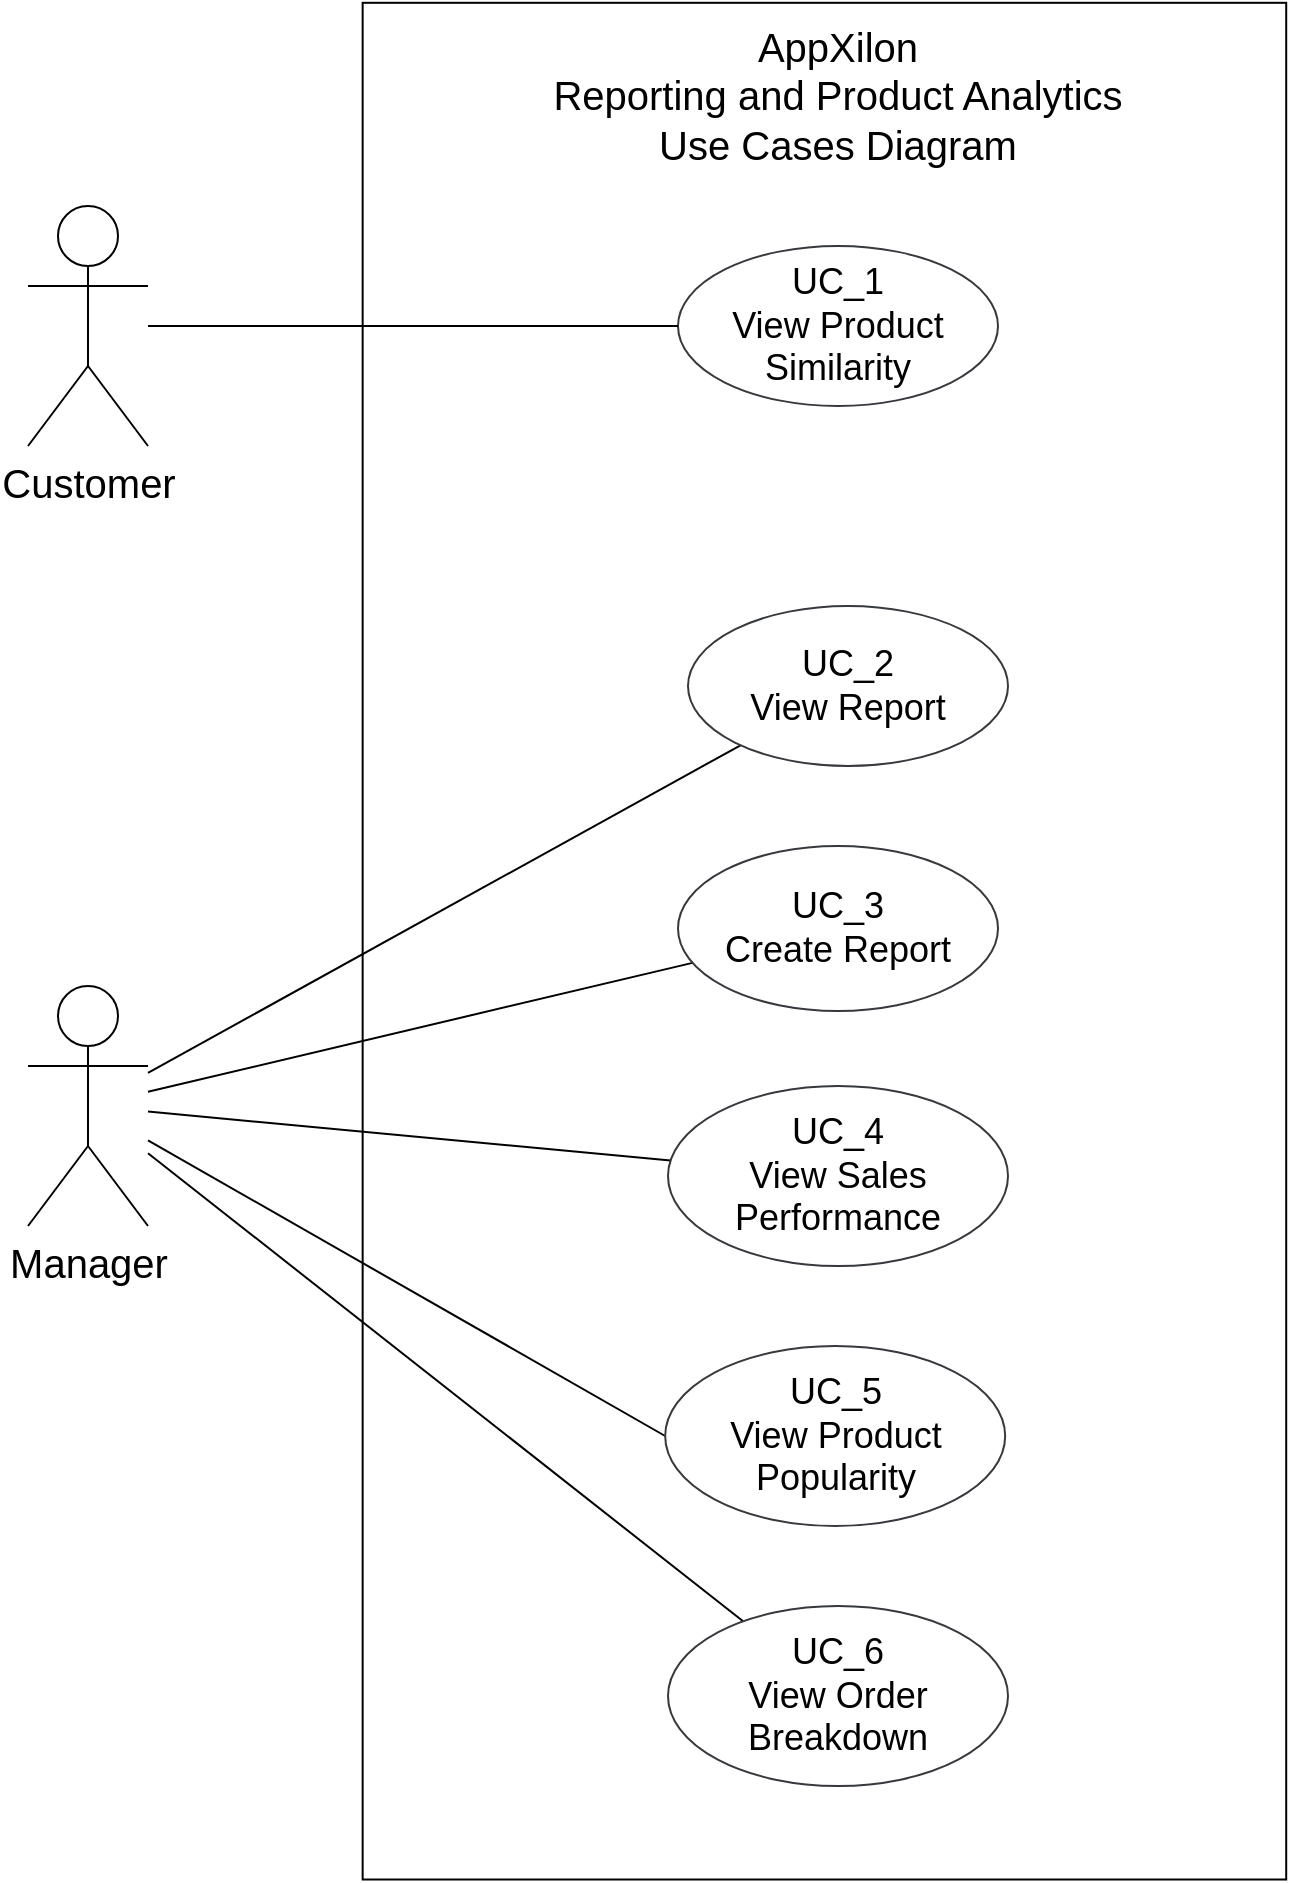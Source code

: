 <mxfile version="16.6.1" type="github">
  <diagram id="AzK2zOcHoBmcdGs5wbvp" name="use cases diagram">
    <mxGraphModel dx="845" dy="839" grid="1" gridSize="10" guides="1" tooltips="1" connect="1" arrows="1" fold="1" page="1" pageScale="1" pageWidth="827" pageHeight="1169" math="0" shadow="0">
      <root>
        <mxCell id="0" />
        <mxCell id="1" parent="0" />
        <mxCell id="UuEV44z2zga0xMd8Tojf-1" value="" style="rounded=0;whiteSpace=wrap;html=1;rotation=-90;fillColor=none;" vertex="1" parent="1">
          <mxGeometry x="179.04" y="956.69" width="938.35" height="461.78" as="geometry" />
        </mxCell>
        <mxCell id="UuEV44z2zga0xMd8Tojf-2" value="&lt;font style=&quot;font-size: 18px&quot;&gt;UC_1&lt;br&gt;View Product Similarity&lt;br&gt;&lt;/font&gt;" style="ellipse;whiteSpace=wrap;html=1;labelBackgroundColor=none;fillColor=#FFFFFF;strokeColor=#36393d;" vertex="1" parent="1">
          <mxGeometry x="575" y="840" width="160" height="80" as="geometry" />
        </mxCell>
        <mxCell id="UuEV44z2zga0xMd8Tojf-3" style="edgeStyle=none;rounded=0;orthogonalLoop=1;jettySize=auto;html=1;endArrow=none;endFill=0;" edge="1" parent="1" source="UuEV44z2zga0xMd8Tojf-4" target="UuEV44z2zga0xMd8Tojf-22">
          <mxGeometry relative="1" as="geometry" />
        </mxCell>
        <mxCell id="UuEV44z2zga0xMd8Tojf-4" value="&lt;font size=&quot;4&quot;&gt;UC_2&lt;br&gt;View Report&lt;/font&gt;" style="ellipse;whiteSpace=wrap;html=1;fillColor=#FFFFFF;strokeColor=#36393d;" vertex="1" parent="1">
          <mxGeometry x="580" y="1020" width="160" height="80" as="geometry" />
        </mxCell>
        <mxCell id="UuEV44z2zga0xMd8Tojf-5" style="edgeStyle=none;rounded=0;orthogonalLoop=1;jettySize=auto;html=1;endArrow=none;endFill=0;" edge="1" parent="1" source="UuEV44z2zga0xMd8Tojf-8" target="UuEV44z2zga0xMd8Tojf-22">
          <mxGeometry relative="1" as="geometry" />
        </mxCell>
        <mxCell id="UuEV44z2zga0xMd8Tojf-8" value="&lt;font style=&quot;font-size: 18px&quot;&gt;UC_3&lt;br&gt;Create Report&lt;/font&gt;" style="ellipse;whiteSpace=wrap;html=1;fillColor=#FFFFFF;strokeColor=#36393d;" vertex="1" parent="1">
          <mxGeometry x="575" y="1140" width="160" height="82.5" as="geometry" />
        </mxCell>
        <mxCell id="UuEV44z2zga0xMd8Tojf-10" style="edgeStyle=none;rounded=0;orthogonalLoop=1;jettySize=auto;html=1;endArrow=none;endFill=0;" edge="1" parent="1" source="UuEV44z2zga0xMd8Tojf-11" target="UuEV44z2zga0xMd8Tojf-22">
          <mxGeometry relative="1" as="geometry">
            <mxPoint x="250" y="1180" as="targetPoint" />
          </mxGeometry>
        </mxCell>
        <mxCell id="UuEV44z2zga0xMd8Tojf-11" value="&lt;font style=&quot;font-size: 18px&quot;&gt;UC_4&lt;br&gt;View Sales Performance&lt;/font&gt;" style="ellipse;whiteSpace=wrap;html=1;fillColor=#FFFFFF;strokeColor=#36393d;" vertex="1" parent="1">
          <mxGeometry x="570" y="1260" width="170" height="90" as="geometry" />
        </mxCell>
        <mxCell id="UuEV44z2zga0xMd8Tojf-20" value="&lt;font style=&quot;font-size: 20px&quot;&gt;AppXilon&lt;br&gt;Reporting and Product Analytics&lt;br&gt;Use Cases Diagram&lt;br&gt;&lt;/font&gt;" style="text;html=1;strokeColor=none;fillColor=none;align=center;verticalAlign=middle;whiteSpace=wrap;rounded=0;labelBackgroundColor=none;fontSize=18;" vertex="1" parent="1">
          <mxGeometry x="480" y="750" width="350" height="30" as="geometry" />
        </mxCell>
        <mxCell id="UuEV44z2zga0xMd8Tojf-25" style="edgeStyle=none;rounded=0;orthogonalLoop=1;jettySize=auto;html=1;endArrow=none;endFill=0;" edge="1" parent="1" source="UuEV44z2zga0xMd8Tojf-21" target="UuEV44z2zga0xMd8Tojf-2">
          <mxGeometry relative="1" as="geometry" />
        </mxCell>
        <mxCell id="UuEV44z2zga0xMd8Tojf-21" value="Customer" style="shape=umlActor;verticalLabelPosition=bottom;verticalAlign=top;html=1;outlineConnect=0;labelBackgroundColor=none;fontSize=20;fillColor=none;" vertex="1" parent="1">
          <mxGeometry x="250" y="820" width="60" height="120" as="geometry" />
        </mxCell>
        <mxCell id="UuEV44z2zga0xMd8Tojf-24" style="rounded=0;orthogonalLoop=1;jettySize=auto;html=1;entryX=0;entryY=0.5;entryDx=0;entryDy=0;endArrow=none;endFill=0;" edge="1" parent="1" source="UuEV44z2zga0xMd8Tojf-22" target="UuEV44z2zga0xMd8Tojf-23">
          <mxGeometry relative="1" as="geometry" />
        </mxCell>
        <mxCell id="UuEV44z2zga0xMd8Tojf-27" style="edgeStyle=none;rounded=0;orthogonalLoop=1;jettySize=auto;html=1;endArrow=none;endFill=0;" edge="1" parent="1" source="UuEV44z2zga0xMd8Tojf-22" target="UuEV44z2zga0xMd8Tojf-26">
          <mxGeometry relative="1" as="geometry" />
        </mxCell>
        <mxCell id="UuEV44z2zga0xMd8Tojf-22" value="Manager" style="shape=umlActor;verticalLabelPosition=bottom;verticalAlign=top;html=1;outlineConnect=0;labelBackgroundColor=none;fontSize=20;fillColor=none;" vertex="1" parent="1">
          <mxGeometry x="250" y="1210" width="60" height="120" as="geometry" />
        </mxCell>
        <mxCell id="UuEV44z2zga0xMd8Tojf-23" value="&lt;font style=&quot;font-size: 18px&quot;&gt;UC_5&lt;br&gt;View Product Popularity&lt;/font&gt;" style="ellipse;whiteSpace=wrap;html=1;fillColor=#FFFFFF;strokeColor=#36393d;" vertex="1" parent="1">
          <mxGeometry x="568.59" y="1390" width="170" height="90" as="geometry" />
        </mxCell>
        <mxCell id="UuEV44z2zga0xMd8Tojf-26" value="&lt;font style=&quot;font-size: 18px&quot;&gt;UC_6&lt;br&gt;View Order Breakdown&lt;/font&gt;" style="ellipse;whiteSpace=wrap;html=1;fillColor=#FFFFFF;strokeColor=#36393d;" vertex="1" parent="1">
          <mxGeometry x="570" y="1520" width="170" height="90" as="geometry" />
        </mxCell>
      </root>
    </mxGraphModel>
  </diagram>
</mxfile>
